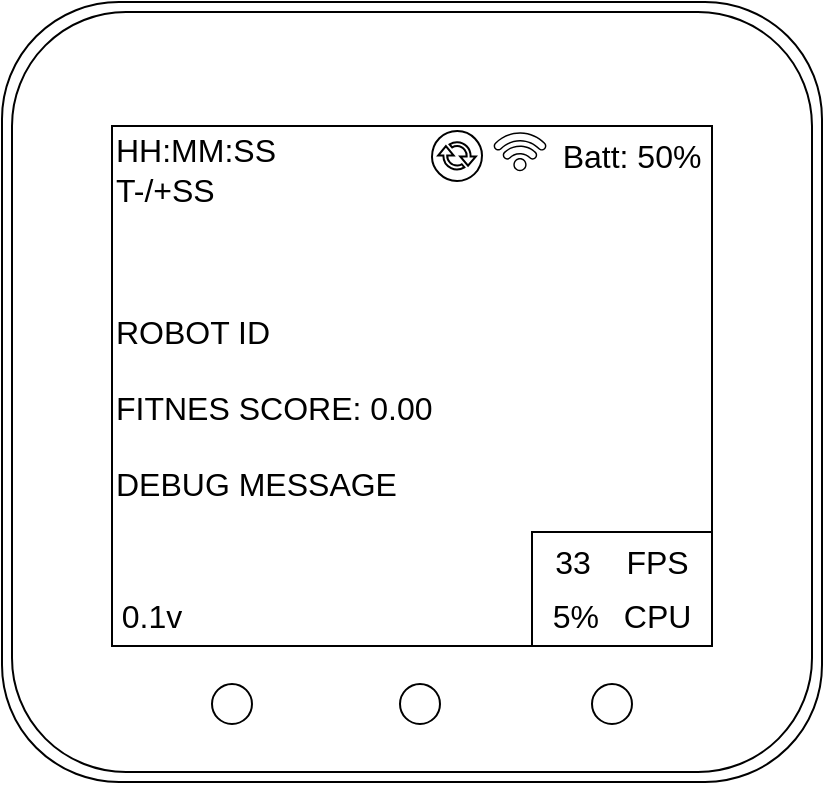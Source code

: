 <mxfile version="26.1.1">
  <diagram name="Page-1" id="i9J_ejfu8_a_ee-g2eUo">
    <mxGraphModel dx="1434" dy="839" grid="1" gridSize="10" guides="1" tooltips="1" connect="1" arrows="1" fold="1" page="1" pageScale="1" pageWidth="827" pageHeight="583" math="0" shadow="0">
      <root>
        <mxCell id="0" />
        <mxCell id="1" parent="0" />
        <mxCell id="F0Dm7Q40zuJG7j5l36lR-6" value="" style="rounded=1;whiteSpace=wrap;html=1;glass=0;" vertex="1" parent="1">
          <mxGeometry x="195" y="95" width="410" height="390" as="geometry" />
        </mxCell>
        <mxCell id="F0Dm7Q40zuJG7j5l36lR-1" value="" style="rounded=1;whiteSpace=wrap;html=1;glass=0;fillColor=none;strokeColor=default;" vertex="1" parent="1">
          <mxGeometry x="200" y="100" width="400" height="380" as="geometry" />
        </mxCell>
        <mxCell id="F0Dm7Q40zuJG7j5l36lR-2" value="" style="rounded=0;whiteSpace=wrap;html=1;" vertex="1" parent="1">
          <mxGeometry x="250" y="157" width="300" height="260" as="geometry" />
        </mxCell>
        <mxCell id="F0Dm7Q40zuJG7j5l36lR-3" value="" style="ellipse;whiteSpace=wrap;html=1;" vertex="1" parent="1">
          <mxGeometry x="394" y="436" width="20" height="20" as="geometry" />
        </mxCell>
        <mxCell id="F0Dm7Q40zuJG7j5l36lR-4" value="" style="ellipse;whiteSpace=wrap;html=1;" vertex="1" parent="1">
          <mxGeometry x="300" y="436" width="20" height="20" as="geometry" />
        </mxCell>
        <mxCell id="F0Dm7Q40zuJG7j5l36lR-5" value="" style="ellipse;whiteSpace=wrap;html=1;" vertex="1" parent="1">
          <mxGeometry x="490" y="436" width="20" height="20" as="geometry" />
        </mxCell>
        <mxCell id="F0Dm7Q40zuJG7j5l36lR-9" value="" style="rounded=0;whiteSpace=wrap;html=1;" vertex="1" parent="1">
          <mxGeometry x="460" y="360" width="90" height="57" as="geometry" />
        </mxCell>
        <mxCell id="F0Dm7Q40zuJG7j5l36lR-11" value="&lt;font style=&quot;font-size: 16px;&quot;&gt;33&lt;span style=&quot;white-space: pre;&quot;&gt;&#x9;&lt;/span&gt;FPS&lt;/font&gt;" style="text;html=1;align=center;verticalAlign=middle;whiteSpace=wrap;rounded=0;" vertex="1" parent="1">
          <mxGeometry x="460" y="360" width="90" height="30" as="geometry" />
        </mxCell>
        <mxCell id="F0Dm7Q40zuJG7j5l36lR-12" value="&lt;span style=&quot;font-size: 16px;&quot;&gt;5%&lt;span style=&quot;white-space: pre;&quot;&gt;&#x9;&lt;/span&gt;CPU&lt;/span&gt;" style="text;html=1;align=center;verticalAlign=middle;whiteSpace=wrap;rounded=0;" vertex="1" parent="1">
          <mxGeometry x="460" y="387" width="90" height="30" as="geometry" />
        </mxCell>
        <mxCell id="F0Dm7Q40zuJG7j5l36lR-13" value="&lt;font style=&quot;font-size: 16px;&quot;&gt;0.1v&lt;/font&gt;" style="text;html=1;align=center;verticalAlign=middle;whiteSpace=wrap;rounded=0;" vertex="1" parent="1">
          <mxGeometry x="250" y="387" width="40" height="30" as="geometry" />
        </mxCell>
        <mxCell id="F0Dm7Q40zuJG7j5l36lR-14" value="&lt;span style=&quot;font-size: 16px;&quot;&gt;Batt: 50%&lt;/span&gt;" style="text;html=1;align=center;verticalAlign=middle;whiteSpace=wrap;rounded=0;" vertex="1" parent="1">
          <mxGeometry x="470" y="157" width="80" height="30" as="geometry" />
        </mxCell>
        <mxCell id="F0Dm7Q40zuJG7j5l36lR-15" value="" style="sketch=0;pointerEvents=1;shadow=0;dashed=0;html=1;strokeColor=none;fillColor=#000000;aspect=fixed;labelPosition=center;verticalLabelPosition=bottom;verticalAlign=top;align=center;outlineConnect=0;shape=mxgraph.vvd.wi_fi;rotation=-45;gradientColor=none;" vertex="1" parent="1">
          <mxGeometry x="444" y="157" width="20" height="20" as="geometry" />
        </mxCell>
        <mxCell id="F0Dm7Q40zuJG7j5l36lR-16" value="" style="sketch=0;pointerEvents=1;shadow=0;dashed=0;html=1;strokeColor=#000000;fillColor=default;labelPosition=center;verticalLabelPosition=bottom;verticalAlign=top;outlineConnect=0;align=center;shape=mxgraph.office.communications.exchange_active_sync;aspect=fixed;" vertex="1" parent="1">
          <mxGeometry x="410" y="159.5" width="25" height="25" as="geometry" />
        </mxCell>
        <mxCell id="F0Dm7Q40zuJG7j5l36lR-18" value="&lt;span style=&quot;font-size: 16px;&quot;&gt;HH:MM:SS&lt;br&gt;T-/+SS&lt;/span&gt;" style="text;html=1;align=left;verticalAlign=middle;whiteSpace=wrap;rounded=0;" vertex="1" parent="1">
          <mxGeometry x="250" y="157" width="90" height="43" as="geometry" />
        </mxCell>
        <mxCell id="F0Dm7Q40zuJG7j5l36lR-19" value="&lt;span style=&quot;font-size: 16px;&quot;&gt;ROBOT ID&lt;br&gt;&lt;br&gt;FITNES SCORE: 0.00&lt;br&gt;&lt;br&gt;DEBUG MESSAGE&lt;/span&gt;" style="text;html=1;align=left;verticalAlign=middle;whiteSpace=wrap;rounded=0;" vertex="1" parent="1">
          <mxGeometry x="250" y="248" width="240" height="100" as="geometry" />
        </mxCell>
      </root>
    </mxGraphModel>
  </diagram>
</mxfile>
